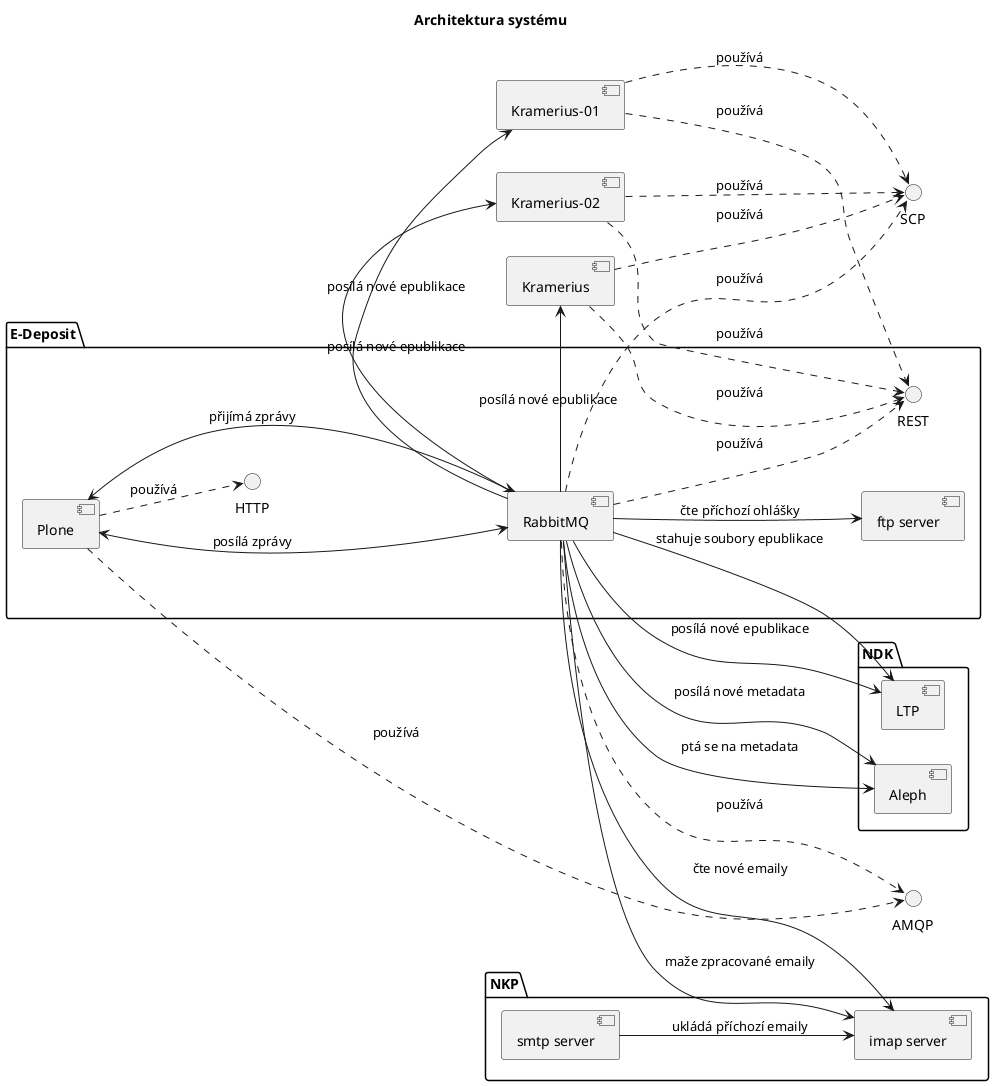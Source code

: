@startuml
left to right direction
skinparam componentStyle uml2
title Architektura systému
() "SCP" as SCP
() "AMQP" as AMQP

package "E-Deposit" {
() "HTTP" as HTTP

[RabbitMQ] ..> AMQP : používá
[RabbitMQ] ..> SCP : používá
[RabbitMQ] ..> REST : používá
[Plone] ..> AMQP : používá
[Plone] <---> [RabbitMQ] : posílá zprávy
[Plone] <---> [RabbitMQ] : přijímá zprávy
[Plone] ..> HTTP : používá
[ftp server]
[RabbitMQ] --> [ftp server] : čte příchozí ohlášky
}

package "NKP" {
[smtp server]
[smtp server] --> [imap server] : ukládá příchozí emaily

[imap server]
[RabbitMQ] --> [imap server] : čte nové emaily
[RabbitMQ] --> [imap server] : maže zpracované emaily
}

package "NDK" {
[RabbitMQ] --> [Aleph] : ptá se na metadata
[RabbitMQ] --> [Aleph] : posílá nové metadata
[RabbitMQ] --> [LTP] : posílá nové epublikace
[RabbitMQ] --> [LTP] : stahuje soubory epublikace
[Aleph]
[LTP]
}

[RabbitMQ] --> [Kramerius] : posílá nové epublikace
[Kramerius] ..> REST : používá
[Kramerius] ..> SCP : používá

[RabbitMQ] --> [Kramerius-01] : posílá nové epublikace
[Kramerius-01] ..> REST : používá
[Kramerius-01] ..> SCP : používá

[RabbitMQ] --> [Kramerius-02] : posílá nové epublikace
[Kramerius-02] ..> REST : používá
[Kramerius-02] ..> SCP : používá

@enduml